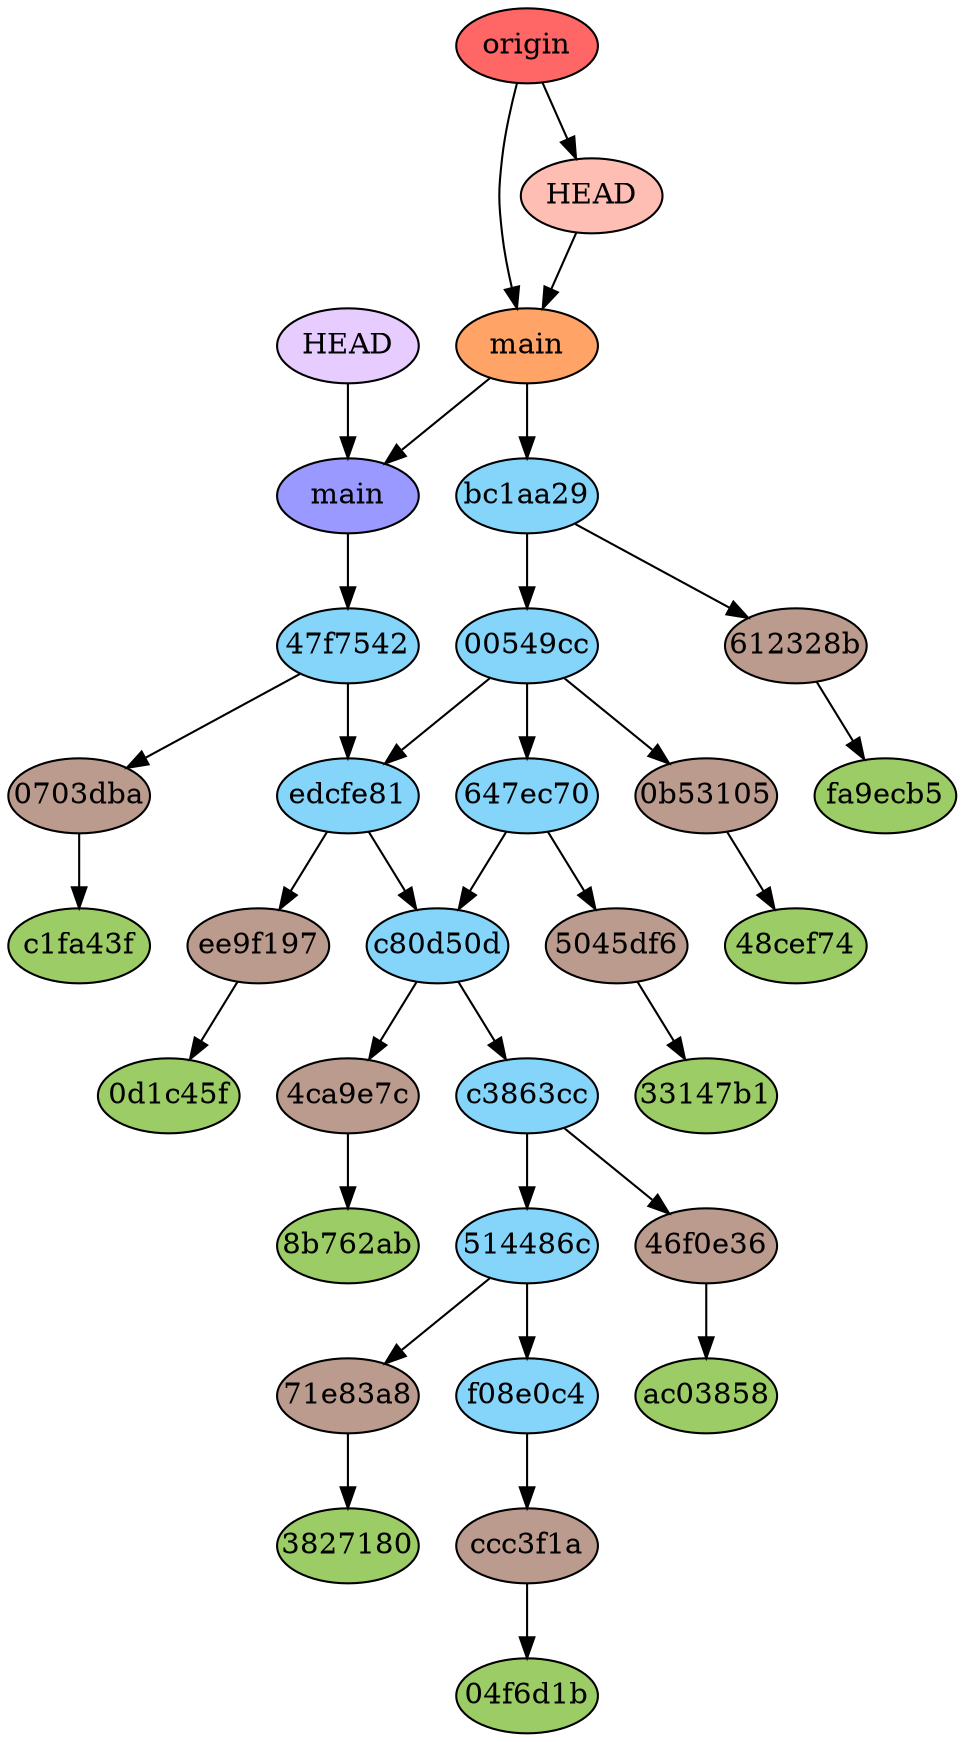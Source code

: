 digraph auto {
	graph [bgcolor=transparent]
	node [fixedsize=true style=filled width=0.95]
	"04f6d1b07cc545f80bf6e063a35b3613d396e4e3" [label="04f6d1b" fillcolor="#9ccc66"]
	"0d1c45f422688fa775e4df7d43a159350d85257c" [label="0d1c45f" fillcolor="#9ccc66"]
	"33147b13484e0fe285fc3b8e205b0edc5dd91e42" [label="33147b1" fillcolor="#9ccc66"]
	"382718023f5697bbed8d0957a374f71692290bcc" [label=3827180 fillcolor="#9ccc66"]
	"48cef7498287a0d44f4b4e291a2a0b8b47a312bd" [label="48cef74" fillcolor="#9ccc66"]
	"8b762ab3ba3ae4b8b3225540714b611b0fc94d12" [label="8b762ab" fillcolor="#9ccc66"]
	ac0385864a91793c35021bbe9d50050c09f6a9e4 [label=ac03858 fillcolor="#9ccc66"]
	c1fa43f6cc023b2773c4b4a54d088667e15b67bb [label=c1fa43f fillcolor="#9ccc66"]
	fa9ecb557c4b4e61b9f807704c99573b1133b757 [label=fa9ecb5 fillcolor="#9ccc66"]
	"0703dba4dbbc4b652d85dc030c5e70d9e1ada48e" [label="0703dba" fillcolor="#bc9b8f"]
	"0703dba4dbbc4b652d85dc030c5e70d9e1ada48e" -> c1fa43f6cc023b2773c4b4a54d088667e15b67bb
	"0b53105eac57eb664d85b5a9af92221e135be59c" [label="0b53105" fillcolor="#bc9b8f"]
	"0b53105eac57eb664d85b5a9af92221e135be59c" -> "48cef7498287a0d44f4b4e291a2a0b8b47a312bd"
	"46f0e36259ba14a042bc7c358e8fa7e3ee27318c" [label="46f0e36" fillcolor="#bc9b8f"]
	"46f0e36259ba14a042bc7c358e8fa7e3ee27318c" -> ac0385864a91793c35021bbe9d50050c09f6a9e4
	"4ca9e7c550e164267af500792065a02934f9bed4" [label="4ca9e7c" fillcolor="#bc9b8f"]
	"4ca9e7c550e164267af500792065a02934f9bed4" -> "8b762ab3ba3ae4b8b3225540714b611b0fc94d12"
	"5045df670a51bacf7ec781237948b4f3af922272" [label="5045df6" fillcolor="#bc9b8f"]
	"5045df670a51bacf7ec781237948b4f3af922272" -> "33147b13484e0fe285fc3b8e205b0edc5dd91e42"
	"612328b44f17bffc7971eb6864492183452ba6fd" [label="612328b" fillcolor="#bc9b8f"]
	"612328b44f17bffc7971eb6864492183452ba6fd" -> fa9ecb557c4b4e61b9f807704c99573b1133b757
	"71e83a8c3df8908905a6da9c9c762dd60763c3f4" [label="71e83a8" fillcolor="#bc9b8f"]
	"71e83a8c3df8908905a6da9c9c762dd60763c3f4" -> "382718023f5697bbed8d0957a374f71692290bcc"
	ccc3f1a7142ff231cdec86d3a75bffd4ece3080f [label=ccc3f1a fillcolor="#bc9b8f"]
	ccc3f1a7142ff231cdec86d3a75bffd4ece3080f -> "04f6d1b07cc545f80bf6e063a35b3613d396e4e3"
	ee9f1979c02ee2c7cec3cb72b0c0767b82c26c9b [label=ee9f197 fillcolor="#bc9b8f"]
	ee9f1979c02ee2c7cec3cb72b0c0767b82c26c9b -> "0d1c45f422688fa775e4df7d43a159350d85257c"
	"00549ccbcbe56f921cdc88b39297ee81cf98b116" [label="00549cc" fillcolor="#85d5fa"]
	"00549ccbcbe56f921cdc88b39297ee81cf98b116" -> "0b53105eac57eb664d85b5a9af92221e135be59c"
	"00549ccbcbe56f921cdc88b39297ee81cf98b116" -> "647ec703ea3aa72d3ced3a0dccc88dc06c088e05"
	"00549ccbcbe56f921cdc88b39297ee81cf98b116" -> edcfe819c21f6b75ceb3407997c5e8e6c8bce28e
	"47f7542faabd7acd8d3dc289675d4570ebe3de10" [label="47f7542" fillcolor="#85d5fa"]
	"47f7542faabd7acd8d3dc289675d4570ebe3de10" -> "0703dba4dbbc4b652d85dc030c5e70d9e1ada48e"
	"47f7542faabd7acd8d3dc289675d4570ebe3de10" -> edcfe819c21f6b75ceb3407997c5e8e6c8bce28e
	"514486cd0b3d18c380ec38b9de72ffd5b0b0e4b8" [label="514486c" fillcolor="#85d5fa"]
	"514486cd0b3d18c380ec38b9de72ffd5b0b0e4b8" -> "71e83a8c3df8908905a6da9c9c762dd60763c3f4"
	"514486cd0b3d18c380ec38b9de72ffd5b0b0e4b8" -> f08e0c4318b319c486449b7b58d1eef59ea4af47
	"647ec703ea3aa72d3ced3a0dccc88dc06c088e05" [label="647ec70" fillcolor="#85d5fa"]
	"647ec703ea3aa72d3ced3a0dccc88dc06c088e05" -> "5045df670a51bacf7ec781237948b4f3af922272"
	"647ec703ea3aa72d3ced3a0dccc88dc06c088e05" -> c80d50daaa91808b6665c1f066f5eb9260d00a5d
	bc1aa29eeb9054239d2739d6a9ef93a24e904d96 [label=bc1aa29 fillcolor="#85d5fa"]
	bc1aa29eeb9054239d2739d6a9ef93a24e904d96 -> "612328b44f17bffc7971eb6864492183452ba6fd"
	bc1aa29eeb9054239d2739d6a9ef93a24e904d96 -> "00549ccbcbe56f921cdc88b39297ee81cf98b116"
	c3863cc33bea7e935d6f995020f29a24e9e4d528 [label=c3863cc fillcolor="#85d5fa"]
	c3863cc33bea7e935d6f995020f29a24e9e4d528 -> "46f0e36259ba14a042bc7c358e8fa7e3ee27318c"
	c3863cc33bea7e935d6f995020f29a24e9e4d528 -> "514486cd0b3d18c380ec38b9de72ffd5b0b0e4b8"
	c80d50daaa91808b6665c1f066f5eb9260d00a5d [label=c80d50d fillcolor="#85d5fa"]
	c80d50daaa91808b6665c1f066f5eb9260d00a5d -> "4ca9e7c550e164267af500792065a02934f9bed4"
	c80d50daaa91808b6665c1f066f5eb9260d00a5d -> c3863cc33bea7e935d6f995020f29a24e9e4d528
	edcfe819c21f6b75ceb3407997c5e8e6c8bce28e [label=edcfe81 fillcolor="#85d5fa"]
	edcfe819c21f6b75ceb3407997c5e8e6c8bce28e -> ee9f1979c02ee2c7cec3cb72b0c0767b82c26c9b
	edcfe819c21f6b75ceb3407997c5e8e6c8bce28e -> c80d50daaa91808b6665c1f066f5eb9260d00a5d
	f08e0c4318b319c486449b7b58d1eef59ea4af47 [label=f08e0c4 fillcolor="#85d5fa"]
	f08e0c4318b319c486449b7b58d1eef59ea4af47 -> ccc3f1a7142ff231cdec86d3a75bffd4ece3080f
	main [label=main fillcolor="#9999ff"]
	main -> "47f7542faabd7acd8d3dc289675d4570ebe3de10"
	HEAD [label=HEAD fillcolor="#e6ccff"]
	HEAD -> main
	"origin/main" [label=main fillcolor="#ffa366"]
	"origin/main" -> bc1aa29eeb9054239d2739d6a9ef93a24e904d96
	"origin/HEAD" [label=HEAD fillcolor="#ffbeb3"]
	"origin/HEAD" -> "origin/main"
	origin [label=origin fillcolor="#ff6666"]
	origin -> "origin/main"
	origin -> "origin/HEAD"
	"origin/main" -> main
}

